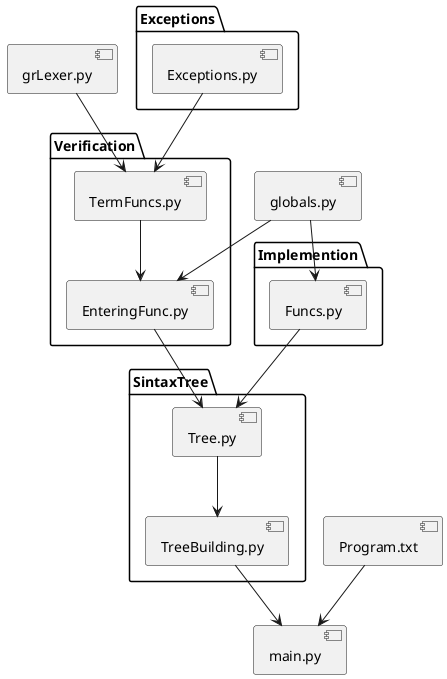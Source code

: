 @startuml
'https://plantuml.com/component-diagram


package "Exceptions" {
  [Exceptions.py]
}

[grLexer.py]
[globals.py]

package "Implemention" {
  [Funcs.py]
  [globals.py]-->[Funcs.py]
}

package "Verification" {
  [EnteringFunc.py]
  [TermFuncs.py] --> [EnteringFunc.py]
  [Exceptions.py] --> [TermFuncs.py]
  [grLexer.py] --> [TermFuncs.py]
  [globals.py]-->[EnteringFunc.py]
}

package "SintaxTree" {
  [Funcs.py] --> [Tree.py]
  [EnteringFunc.py] --> [Tree.py]
  [TreeBuilding.py]
  [Tree.py] --> [TreeBuilding.py]
}


[TreeBuilding.py] --> [main.py]
[Program.txt]--> [main.py]
@enduml